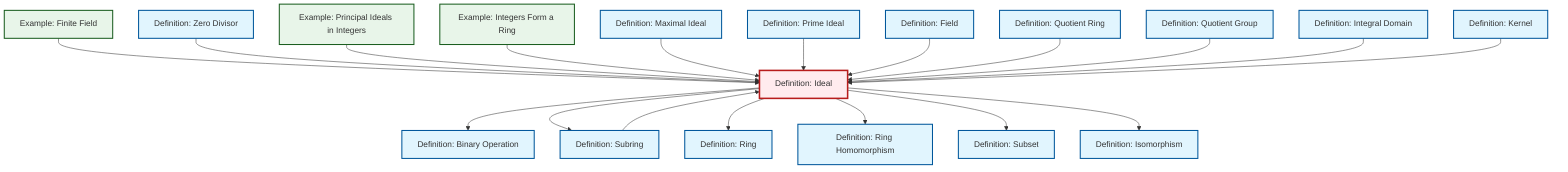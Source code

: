 graph TD
    classDef definition fill:#e1f5fe,stroke:#01579b,stroke-width:2px
    classDef theorem fill:#f3e5f5,stroke:#4a148c,stroke-width:2px
    classDef axiom fill:#fff3e0,stroke:#e65100,stroke-width:2px
    classDef example fill:#e8f5e9,stroke:#1b5e20,stroke-width:2px
    classDef current fill:#ffebee,stroke:#b71c1c,stroke-width:3px
    def-ring["Definition: Ring"]:::definition
    def-isomorphism["Definition: Isomorphism"]:::definition
    def-field["Definition: Field"]:::definition
    def-ideal["Definition: Ideal"]:::definition
    def-subset["Definition: Subset"]:::definition
    def-zero-divisor["Definition: Zero Divisor"]:::definition
    def-maximal-ideal["Definition: Maximal Ideal"]:::definition
    def-ring-homomorphism["Definition: Ring Homomorphism"]:::definition
    def-quotient-group["Definition: Quotient Group"]:::definition
    ex-integers-ring["Example: Integers Form a Ring"]:::example
    def-integral-domain["Definition: Integral Domain"]:::definition
    def-kernel["Definition: Kernel"]:::definition
    def-prime-ideal["Definition: Prime Ideal"]:::definition
    ex-principal-ideal["Example: Principal Ideals in Integers"]:::example
    def-subring["Definition: Subring"]:::definition
    ex-finite-field["Example: Finite Field"]:::example
    def-binary-operation["Definition: Binary Operation"]:::definition
    def-quotient-ring["Definition: Quotient Ring"]:::definition
    ex-finite-field --> def-ideal
    def-zero-divisor --> def-ideal
    def-ideal --> def-binary-operation
    ex-principal-ideal --> def-ideal
    def-subring --> def-ideal
    ex-integers-ring --> def-ideal
    def-ideal --> def-subring
    def-ideal --> def-ring
    def-maximal-ideal --> def-ideal
    def-prime-ideal --> def-ideal
    def-field --> def-ideal
    def-quotient-ring --> def-ideal
    def-quotient-group --> def-ideal
    def-ideal --> def-ring-homomorphism
    def-integral-domain --> def-ideal
    def-ideal --> def-subset
    def-kernel --> def-ideal
    def-ideal --> def-isomorphism
    class def-ideal current